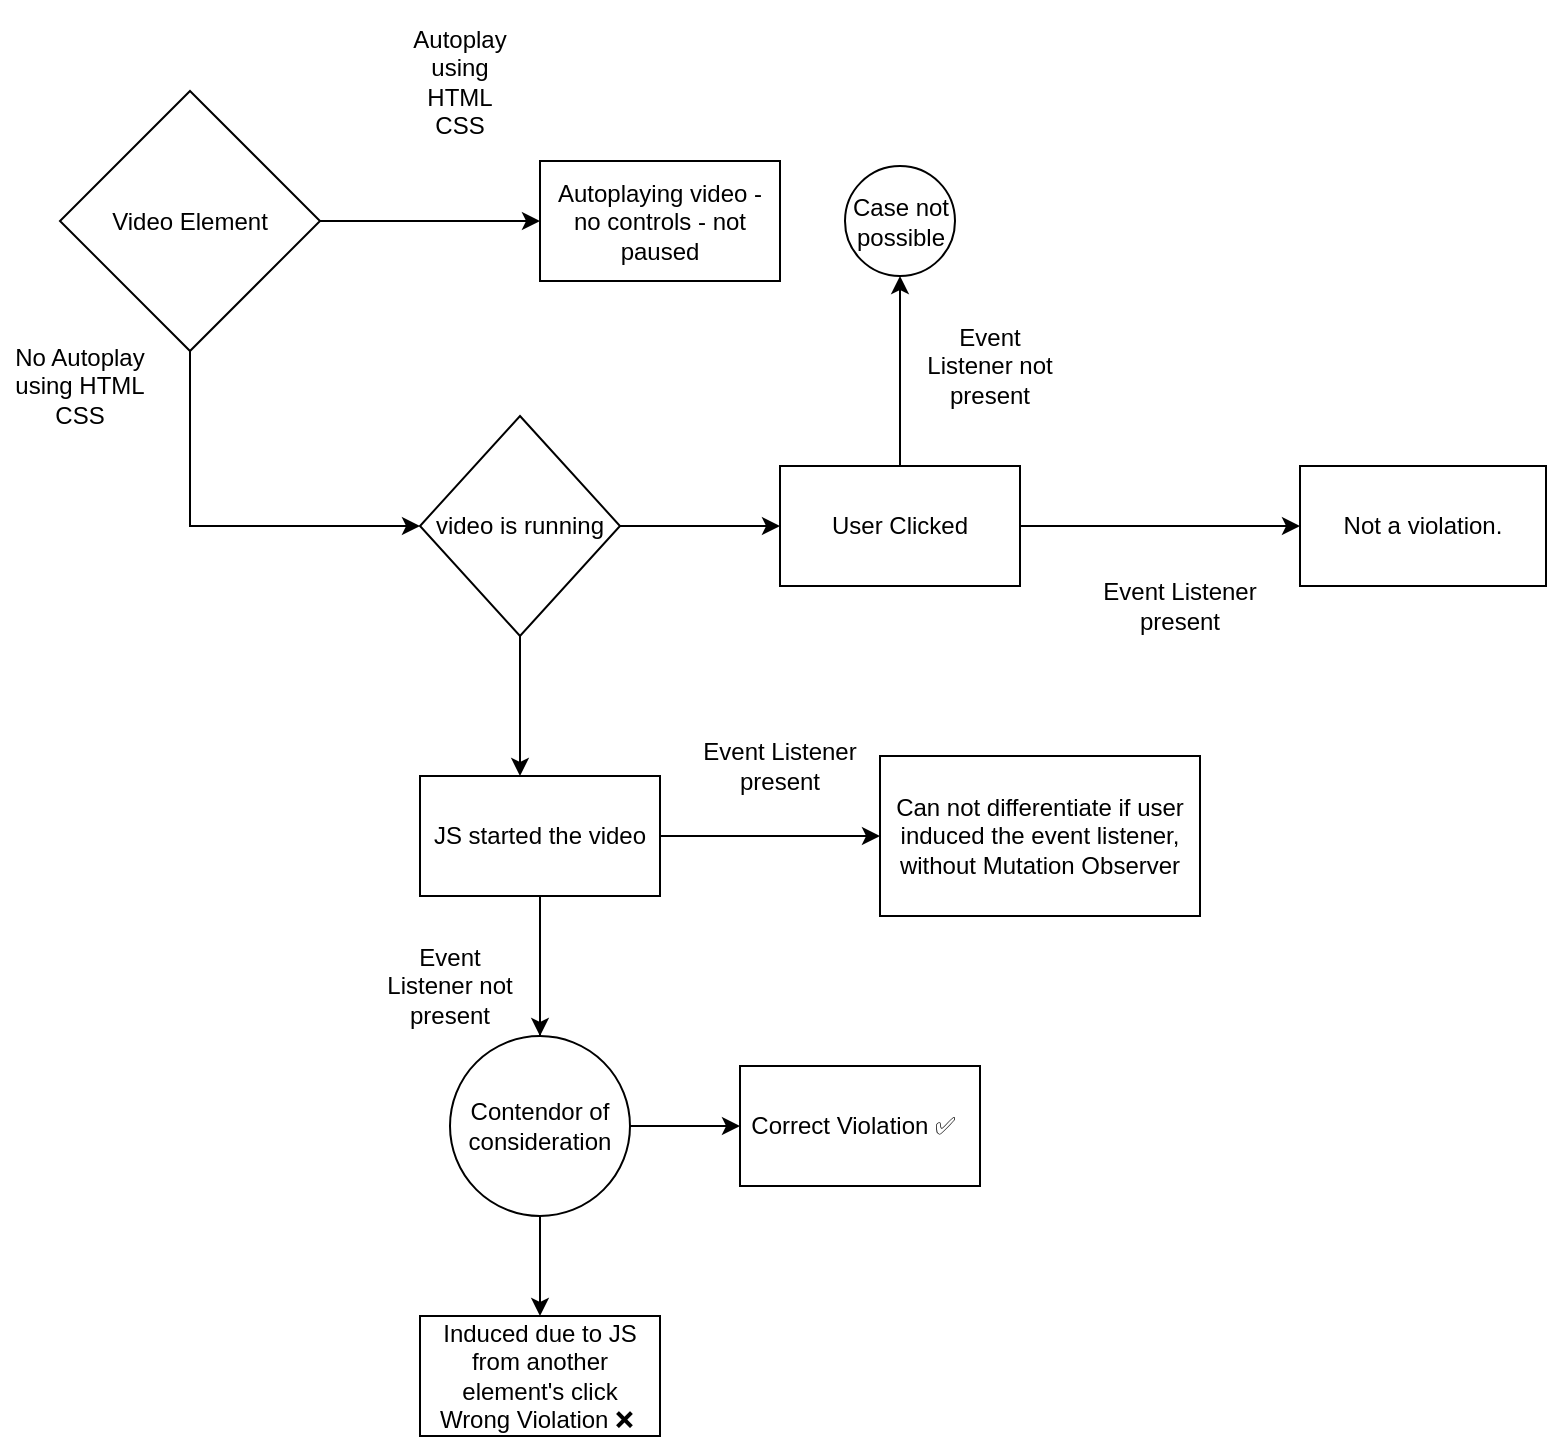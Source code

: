 <mxfile version="24.9.3">
  <diagram name="Page-1" id="VQlp08qM9w9PPeW9aXt8">
    <mxGraphModel dx="1194" dy="1774" grid="1" gridSize="10" guides="1" tooltips="1" connect="1" arrows="1" fold="1" page="1" pageScale="1" pageWidth="827" pageHeight="1169" math="0" shadow="0">
      <root>
        <mxCell id="0" />
        <mxCell id="1" parent="0" />
        <mxCell id="eUaBlIFjVwM0snvcWa6K-3" style="edgeStyle=orthogonalEdgeStyle;rounded=0;orthogonalLoop=1;jettySize=auto;html=1;" parent="1" source="eUaBlIFjVwM0snvcWa6K-2" edge="1">
          <mxGeometry relative="1" as="geometry">
            <mxPoint x="450" y="225" as="targetPoint" />
          </mxGeometry>
        </mxCell>
        <mxCell id="eUaBlIFjVwM0snvcWa6K-4" style="edgeStyle=orthogonalEdgeStyle;rounded=0;orthogonalLoop=1;jettySize=auto;html=1;" parent="1" source="eUaBlIFjVwM0snvcWa6K-2" edge="1">
          <mxGeometry relative="1" as="geometry">
            <mxPoint x="320" y="350" as="targetPoint" />
          </mxGeometry>
        </mxCell>
        <mxCell id="eUaBlIFjVwM0snvcWa6K-2" value="video is running" style="rhombus;whiteSpace=wrap;html=1;" parent="1" vertex="1">
          <mxGeometry x="270" y="170" width="100" height="110" as="geometry" />
        </mxCell>
        <mxCell id="eUaBlIFjVwM0snvcWa6K-14" style="edgeStyle=orthogonalEdgeStyle;rounded=0;orthogonalLoop=1;jettySize=auto;html=1;exitX=1;exitY=0.5;exitDx=0;exitDy=0;" parent="1" source="eUaBlIFjVwM0snvcWa6K-5" edge="1">
          <mxGeometry relative="1" as="geometry">
            <mxPoint x="710" y="225" as="targetPoint" />
          </mxGeometry>
        </mxCell>
        <mxCell id="eUaBlIFjVwM0snvcWa6K-15" style="edgeStyle=orthogonalEdgeStyle;rounded=0;orthogonalLoop=1;jettySize=auto;html=1;" parent="1" source="eUaBlIFjVwM0snvcWa6K-5" target="eUaBlIFjVwM0snvcWa6K-16" edge="1">
          <mxGeometry relative="1" as="geometry">
            <mxPoint x="510" y="130" as="targetPoint" />
          </mxGeometry>
        </mxCell>
        <mxCell id="eUaBlIFjVwM0snvcWa6K-5" value="User Clicked" style="rounded=0;whiteSpace=wrap;html=1;" parent="1" vertex="1">
          <mxGeometry x="450" y="195" width="120" height="60" as="geometry" />
        </mxCell>
        <mxCell id="eUaBlIFjVwM0snvcWa6K-7" style="edgeStyle=orthogonalEdgeStyle;rounded=0;orthogonalLoop=1;jettySize=auto;html=1;" parent="1" source="eUaBlIFjVwM0snvcWa6K-6" edge="1">
          <mxGeometry relative="1" as="geometry">
            <mxPoint x="500" y="380" as="targetPoint" />
          </mxGeometry>
        </mxCell>
        <mxCell id="eUaBlIFjVwM0snvcWa6K-8" style="edgeStyle=orthogonalEdgeStyle;rounded=0;orthogonalLoop=1;jettySize=auto;html=1;" parent="1" source="eUaBlIFjVwM0snvcWa6K-13" edge="1">
          <mxGeometry relative="1" as="geometry">
            <mxPoint x="330" y="510" as="targetPoint" />
          </mxGeometry>
        </mxCell>
        <mxCell id="eUaBlIFjVwM0snvcWa6K-6" value="JS started the video" style="rounded=0;whiteSpace=wrap;html=1;" parent="1" vertex="1">
          <mxGeometry x="270" y="350" width="120" height="60" as="geometry" />
        </mxCell>
        <mxCell id="eUaBlIFjVwM0snvcWa6K-11" value="Event Listener present" style="text;html=1;align=center;verticalAlign=middle;whiteSpace=wrap;rounded=0;" parent="1" vertex="1">
          <mxGeometry x="410" y="320" width="80" height="50" as="geometry" />
        </mxCell>
        <mxCell id="eUaBlIFjVwM0snvcWa6K-12" value="Event Listener not present" style="text;html=1;align=center;verticalAlign=middle;whiteSpace=wrap;rounded=0;" parent="1" vertex="1">
          <mxGeometry x="250" y="430" width="70" height="50" as="geometry" />
        </mxCell>
        <mxCell id="eUaBlIFjVwM0snvcWa6K-28" style="edgeStyle=orthogonalEdgeStyle;rounded=0;orthogonalLoop=1;jettySize=auto;html=1;exitX=0.5;exitY=1;exitDx=0;exitDy=0;" parent="1" source="eUaBlIFjVwM0snvcWa6K-13" edge="1">
          <mxGeometry relative="1" as="geometry">
            <mxPoint x="330" y="620" as="targetPoint" />
          </mxGeometry>
        </mxCell>
        <mxCell id="eUaBlIFjVwM0snvcWa6K-29" style="edgeStyle=orthogonalEdgeStyle;rounded=0;orthogonalLoop=1;jettySize=auto;html=1;exitX=1;exitY=0.5;exitDx=0;exitDy=0;" parent="1" source="eUaBlIFjVwM0snvcWa6K-13" edge="1">
          <mxGeometry relative="1" as="geometry">
            <mxPoint x="430" y="525" as="targetPoint" />
          </mxGeometry>
        </mxCell>
        <mxCell id="eUaBlIFjVwM0snvcWa6K-16" value="Case not possible" style="ellipse;whiteSpace=wrap;html=1;aspect=fixed;" parent="1" vertex="1">
          <mxGeometry x="482.5" y="45" width="55" height="55" as="geometry" />
        </mxCell>
        <mxCell id="eUaBlIFjVwM0snvcWa6K-17" value="Event Listener present" style="text;html=1;align=center;verticalAlign=middle;whiteSpace=wrap;rounded=0;" parent="1" vertex="1">
          <mxGeometry x="610" y="240" width="80" height="50" as="geometry" />
        </mxCell>
        <mxCell id="eUaBlIFjVwM0snvcWa6K-18" value="Event Listener not present" style="text;html=1;align=center;verticalAlign=middle;whiteSpace=wrap;rounded=0;" parent="1" vertex="1">
          <mxGeometry x="520" y="120" width="70" height="50" as="geometry" />
        </mxCell>
        <mxCell id="eUaBlIFjVwM0snvcWa6K-19" value="Not a violation." style="rounded=0;whiteSpace=wrap;html=1;" parent="1" vertex="1">
          <mxGeometry x="710" y="195" width="123" height="60" as="geometry" />
        </mxCell>
        <mxCell id="eUaBlIFjVwM0snvcWa6K-22" style="edgeStyle=orthogonalEdgeStyle;rounded=0;orthogonalLoop=1;jettySize=auto;html=1;entryX=0;entryY=0.5;entryDx=0;entryDy=0;" parent="1" source="eUaBlIFjVwM0snvcWa6K-21" target="eUaBlIFjVwM0snvcWa6K-2" edge="1">
          <mxGeometry relative="1" as="geometry">
            <mxPoint x="165" y="230" as="targetPoint" />
            <Array as="points">
              <mxPoint x="155" y="225" />
            </Array>
          </mxGeometry>
        </mxCell>
        <mxCell id="eUaBlIFjVwM0snvcWa6K-25" style="edgeStyle=orthogonalEdgeStyle;rounded=0;orthogonalLoop=1;jettySize=auto;html=1;" parent="1" source="eUaBlIFjVwM0snvcWa6K-21" target="eUaBlIFjVwM0snvcWa6K-26" edge="1">
          <mxGeometry relative="1" as="geometry">
            <mxPoint x="490" y="-5" as="targetPoint" />
          </mxGeometry>
        </mxCell>
        <mxCell id="eUaBlIFjVwM0snvcWa6K-21" value="Video Element" style="rhombus;whiteSpace=wrap;html=1;" parent="1" vertex="1">
          <mxGeometry x="90" y="7.5" width="130" height="130" as="geometry" />
        </mxCell>
        <mxCell id="eUaBlIFjVwM0snvcWa6K-23" value="No Autoplay using HTML CSS" style="text;html=1;align=center;verticalAlign=middle;whiteSpace=wrap;rounded=0;" parent="1" vertex="1">
          <mxGeometry x="60" y="115" width="80" height="80" as="geometry" />
        </mxCell>
        <mxCell id="eUaBlIFjVwM0snvcWa6K-24" value="Autoplay using HTML CSS" style="text;html=1;align=center;verticalAlign=middle;whiteSpace=wrap;rounded=0;" parent="1" vertex="1">
          <mxGeometry x="260" y="-37.5" width="60" height="80" as="geometry" />
        </mxCell>
        <mxCell id="eUaBlIFjVwM0snvcWa6K-26" value="Autoplaying video - no controls - not paused" style="rounded=0;whiteSpace=wrap;html=1;" parent="1" vertex="1">
          <mxGeometry x="330" y="42.5" width="120" height="60" as="geometry" />
        </mxCell>
        <mxCell id="eUaBlIFjVwM0snvcWa6K-27" value="Can not differentiate if user induced the event listener, without Mutation Observer" style="rounded=0;whiteSpace=wrap;html=1;" parent="1" vertex="1">
          <mxGeometry x="500" y="340" width="160" height="80" as="geometry" />
        </mxCell>
        <mxCell id="eUaBlIFjVwM0snvcWa6K-30" value="Correct Violation ✅&amp;nbsp;&amp;nbsp;" style="rounded=0;whiteSpace=wrap;html=1;" parent="1" vertex="1">
          <mxGeometry x="430" y="495" width="120" height="60" as="geometry" />
        </mxCell>
        <mxCell id="eUaBlIFjVwM0snvcWa6K-31" value="Induced due to JS from another element&#39;s click&lt;div&gt;Wrong Violation ❌&amp;nbsp;&lt;/div&gt;" style="rounded=0;whiteSpace=wrap;html=1;" parent="1" vertex="1">
          <mxGeometry x="270" y="620" width="120" height="60" as="geometry" />
        </mxCell>
        <mxCell id="eUaBlIFjVwM0snvcWa6K-32" value="" style="edgeStyle=orthogonalEdgeStyle;rounded=0;orthogonalLoop=1;jettySize=auto;html=1;" parent="1" source="eUaBlIFjVwM0snvcWa6K-6" target="eUaBlIFjVwM0snvcWa6K-13" edge="1">
          <mxGeometry relative="1" as="geometry">
            <mxPoint x="330" y="510" as="targetPoint" />
            <mxPoint x="330" y="410" as="sourcePoint" />
          </mxGeometry>
        </mxCell>
        <mxCell id="eUaBlIFjVwM0snvcWa6K-13" value="Contendor of consideration" style="ellipse;whiteSpace=wrap;html=1;aspect=fixed;" parent="1" vertex="1">
          <mxGeometry x="285" y="480" width="90" height="90" as="geometry" />
        </mxCell>
      </root>
    </mxGraphModel>
  </diagram>
</mxfile>
